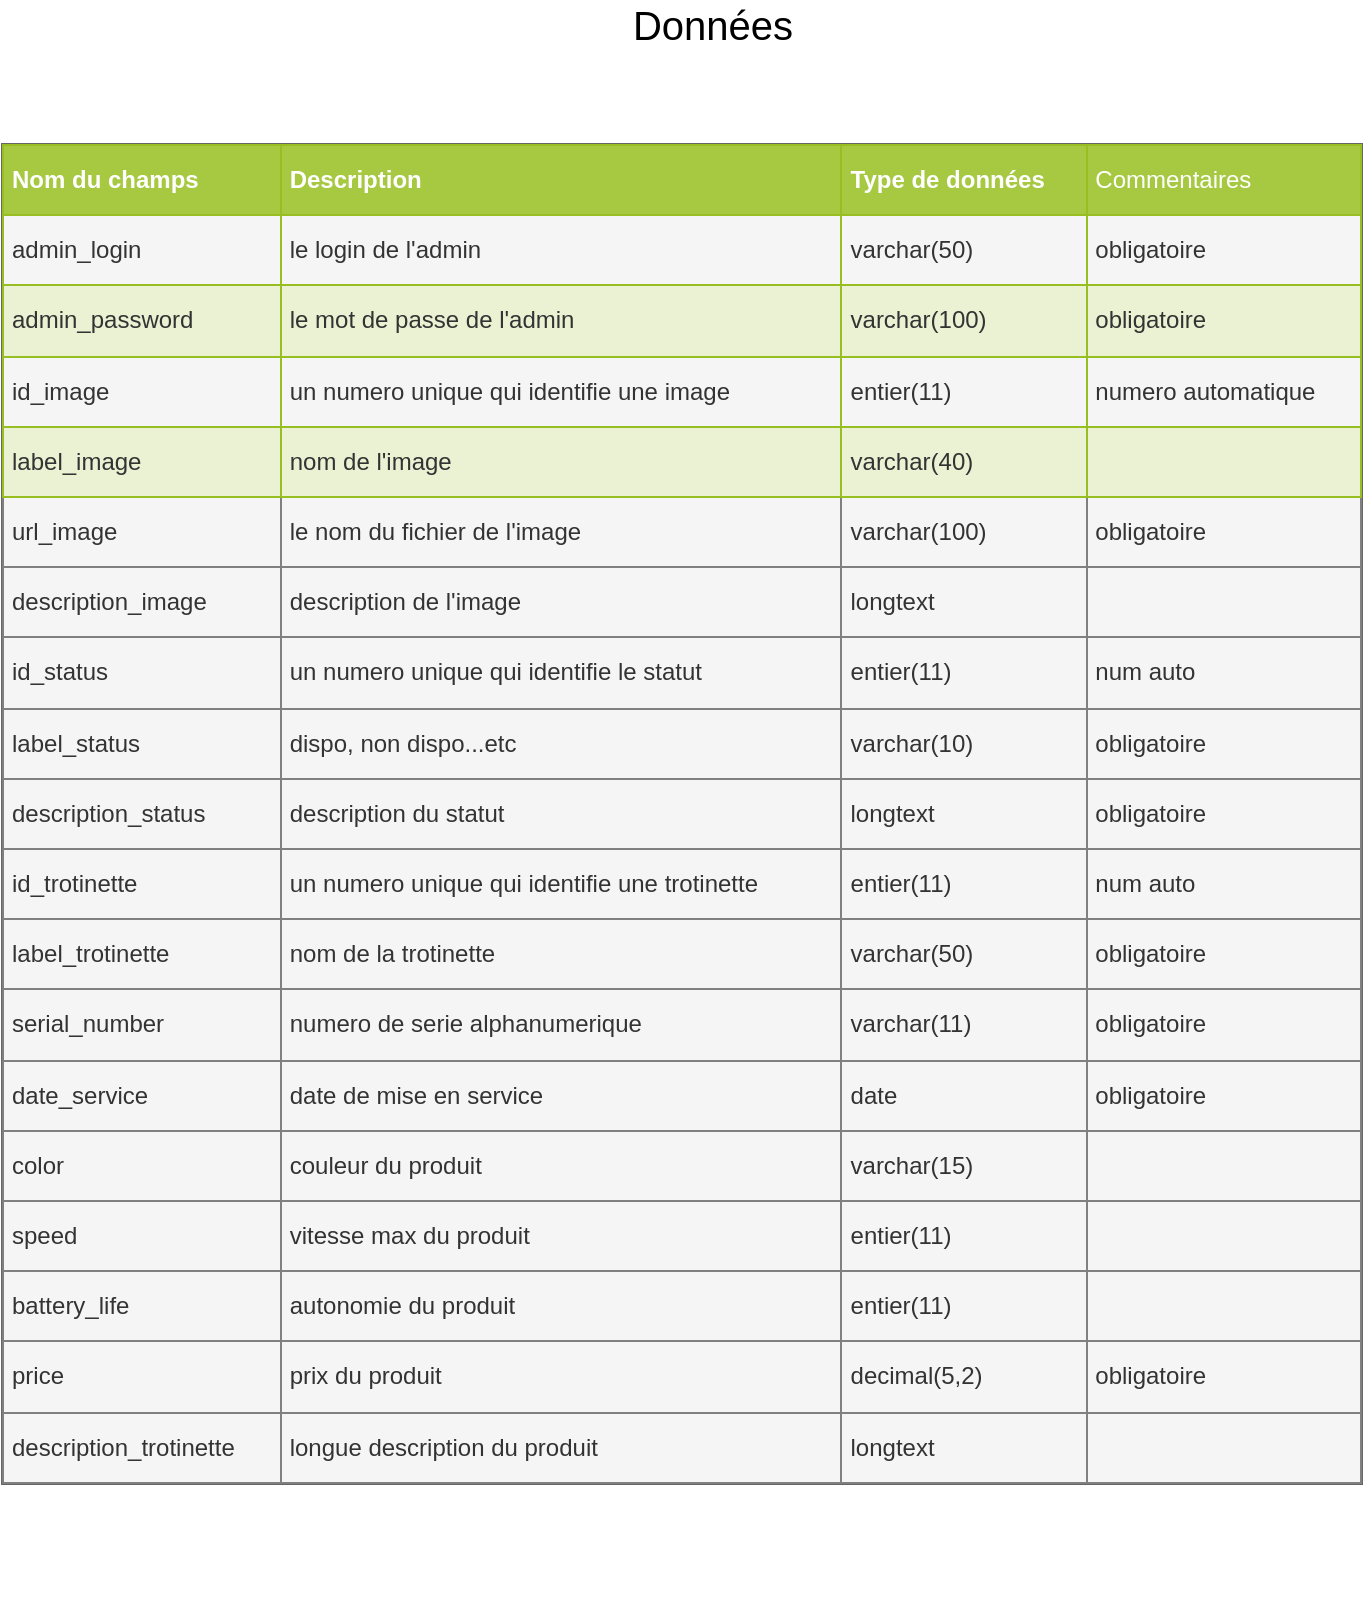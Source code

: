 <mxfile version="18.1.2" type="device"><diagram id="b01e9bdQqHBa61ArpEo1" name="Page-1"><mxGraphModel dx="1422" dy="796" grid="1" gridSize="10" guides="1" tooltips="1" connect="1" arrows="1" fold="1" page="1" pageScale="1" pageWidth="1169" pageHeight="827" math="0" shadow="0"><root><mxCell id="0"/><mxCell id="1" parent="0"/><mxCell id="7SWsODGrjvnCuqx_rzy9-2" value="&lt;font style=&quot;font-size: 20px&quot;&gt;Données&lt;/font&gt;" style="text;html=1;resizable=0;autosize=1;align=center;verticalAlign=middle;points=[];fillColor=none;strokeColor=none;rounded=0;" parent="1" vertex="1"><mxGeometry x="535" y="10" width="100" height="20" as="geometry"/></mxCell><mxCell id="mljUfFMlZ_18i1H-V_T0-2" style="edgeStyle=orthogonalEdgeStyle;rounded=0;orthogonalLoop=1;jettySize=auto;html=1;exitX=0.5;exitY=1;exitDx=0;exitDy=0;" parent="1" edge="1"><mxGeometry relative="1" as="geometry"><mxPoint x="585" y="800" as="sourcePoint"/><mxPoint x="585" y="800" as="targetPoint"/></mxGeometry></mxCell><mxCell id="ejTkFrdf_pqqga3zUAcv-1" value="&lt;table border=&quot;1&quot; width=&quot;100%&quot; height=&quot;100%&quot; cellpadding=&quot;4&quot; style=&quot;width:100%;height:100%;border-collapse:collapse;&quot;&gt;&lt;tbody&gt;&lt;tr style=&quot;background-color:#A7C942;color:#ffffff;border:1px solid #98bf21;&quot;&gt;&lt;th align=&quot;left&quot;&gt;Nom du champs&lt;/th&gt;&lt;th align=&quot;left&quot;&gt;Description&amp;nbsp;&lt;/th&gt;&lt;th align=&quot;left&quot;&gt;Type de données&lt;/th&gt;&lt;td&gt;Commentaires&lt;/td&gt;&lt;/tr&gt;&lt;tr style=&quot;border:1px solid #98bf21;&quot;&gt;&lt;td&gt;admin_login&lt;/td&gt;&lt;td&gt;le login de l'admin&lt;/td&gt;&lt;td&gt;varchar(50)&lt;/td&gt;&lt;td&gt;obligatoire&lt;/td&gt;&lt;/tr&gt;&lt;tr style=&quot;background-color:#EAF2D3;border:1px solid #98bf21;&quot;&gt;&lt;td&gt;admin_password&lt;/td&gt;&lt;td&gt;le mot de passe de l'admin&lt;/td&gt;&lt;td&gt;varchar(100)&lt;span style=&quot;white-space: pre;&quot;&gt;&#9;&lt;/span&gt;&lt;/td&gt;&lt;td&gt;obligatoire&lt;/td&gt;&lt;/tr&gt;&lt;tr style=&quot;border:1px solid #98bf21;&quot;&gt;&lt;td&gt;id_image&lt;span style=&quot;white-space: pre;&quot;&gt;&#9;&lt;/span&gt;&lt;span style=&quot;white-space: pre;&quot;&gt;&#9;&lt;/span&gt;&lt;span style=&quot;white-space: pre;&quot;&gt;&#9;&lt;/span&gt;&lt;/td&gt;&lt;td&gt;un numero unique qui identifie une image&lt;/td&gt;&lt;td&gt;entier(11)&lt;/td&gt;&lt;td&gt;numero automatique&lt;/td&gt;&lt;/tr&gt;&lt;tr style=&quot;background-color:#EAF2D3;border:1px solid #98bf21;&quot;&gt;&lt;td&gt;label_image&lt;/td&gt;&lt;td&gt;nom de l'image&lt;/td&gt;&lt;td&gt;varchar(40)&lt;/td&gt;&lt;td&gt;&lt;br&gt;&lt;/td&gt;&lt;/tr&gt;&lt;tr&gt;&lt;td&gt;url_image&lt;/td&gt;&lt;td&gt;le nom du fichier de l'image&lt;/td&gt;&lt;td&gt;varchar(100)&lt;/td&gt;&lt;td&gt;obligatoire&lt;/td&gt;&lt;/tr&gt;&lt;tr&gt;&lt;td&gt;description_image&lt;/td&gt;&lt;td&gt;description de l'image&lt;/td&gt;&lt;td&gt;longtext&lt;/td&gt;&lt;td&gt;&lt;br&gt;&lt;/td&gt;&lt;/tr&gt;&lt;tr&gt;&lt;td&gt;id_status&lt;/td&gt;&lt;td&gt;un numero unique qui identifie le statut&lt;/td&gt;&lt;td&gt;entier(11)&lt;/td&gt;&lt;td&gt;num auto&lt;/td&gt;&lt;/tr&gt;&lt;tr&gt;&lt;td&gt;label_status&lt;/td&gt;&lt;td&gt;dispo, non dispo...etc&lt;/td&gt;&lt;td&gt;varchar(10)&lt;/td&gt;&lt;td&gt;obligatoire&lt;/td&gt;&lt;/tr&gt;&lt;tr&gt;&lt;td&gt;description_status&lt;/td&gt;&lt;td&gt;description du statut&amp;nbsp;&lt;/td&gt;&lt;td&gt;longtext&lt;/td&gt;&lt;td&gt;obligatoire&lt;/td&gt;&lt;/tr&gt;&lt;tr&gt;&lt;td&gt;id_trotinette&lt;/td&gt;&lt;td&gt;un numero unique qui identifie une trotinette&lt;/td&gt;&lt;td&gt;entier(11)&lt;/td&gt;&lt;td&gt;num auto&lt;/td&gt;&lt;/tr&gt;&lt;tr&gt;&lt;td&gt;label_trotinette&lt;/td&gt;&lt;td&gt;nom de la trotinette&lt;/td&gt;&lt;td&gt;varchar(50)&lt;/td&gt;&lt;td&gt;obligatoire&lt;/td&gt;&lt;/tr&gt;&lt;tr&gt;&lt;td&gt;serial_number&lt;/td&gt;&lt;td&gt;numero de serie alphanumerique&lt;/td&gt;&lt;td&gt;varchar(11)&lt;/td&gt;&lt;td&gt;obligatoire&lt;/td&gt;&lt;/tr&gt;&lt;tr&gt;&lt;td&gt;date_service&lt;/td&gt;&lt;td&gt;date de mise en service&lt;/td&gt;&lt;td&gt;date&lt;/td&gt;&lt;td&gt;obligatoire&lt;/td&gt;&lt;/tr&gt;&lt;tr&gt;&lt;td&gt;color&lt;/td&gt;&lt;td&gt;couleur du produit&lt;/td&gt;&lt;td&gt;varchar(15)&lt;/td&gt;&lt;td&gt;&lt;br&gt;&lt;/td&gt;&lt;/tr&gt;&lt;tr&gt;&lt;td&gt;speed&lt;/td&gt;&lt;td&gt;vitesse max du produit&lt;/td&gt;&lt;td&gt;entier(11)&lt;/td&gt;&lt;td&gt;&lt;br&gt;&lt;/td&gt;&lt;/tr&gt;&lt;tr&gt;&lt;td&gt;battery_life&lt;/td&gt;&lt;td&gt;autonomie du produit&lt;/td&gt;&lt;td&gt;entier(11)&lt;/td&gt;&lt;td&gt;&lt;br&gt;&lt;/td&gt;&lt;/tr&gt;&lt;tr&gt;&lt;td&gt;price&lt;/td&gt;&lt;td&gt;prix du produit&lt;/td&gt;&lt;td&gt;decimal(5,2)&lt;/td&gt;&lt;td&gt;obligatoire&lt;/td&gt;&lt;/tr&gt;&lt;tr&gt;&lt;td&gt;description_trotinette&lt;/td&gt;&lt;td&gt;longue description du produit&lt;/td&gt;&lt;td&gt;longtext&lt;/td&gt;&lt;td&gt;&lt;br&gt;&lt;/td&gt;&lt;/tr&gt;&lt;/tbody&gt;&lt;/table&gt;" style="text;html=1;overflow=fill;rounded=0;fillColor=#f5f5f5;fontColor=#333333;strokeColor=#666666;" vertex="1" parent="1"><mxGeometry x="230" y="80" width="680" height="670" as="geometry"/></mxCell></root></mxGraphModel></diagram></mxfile>